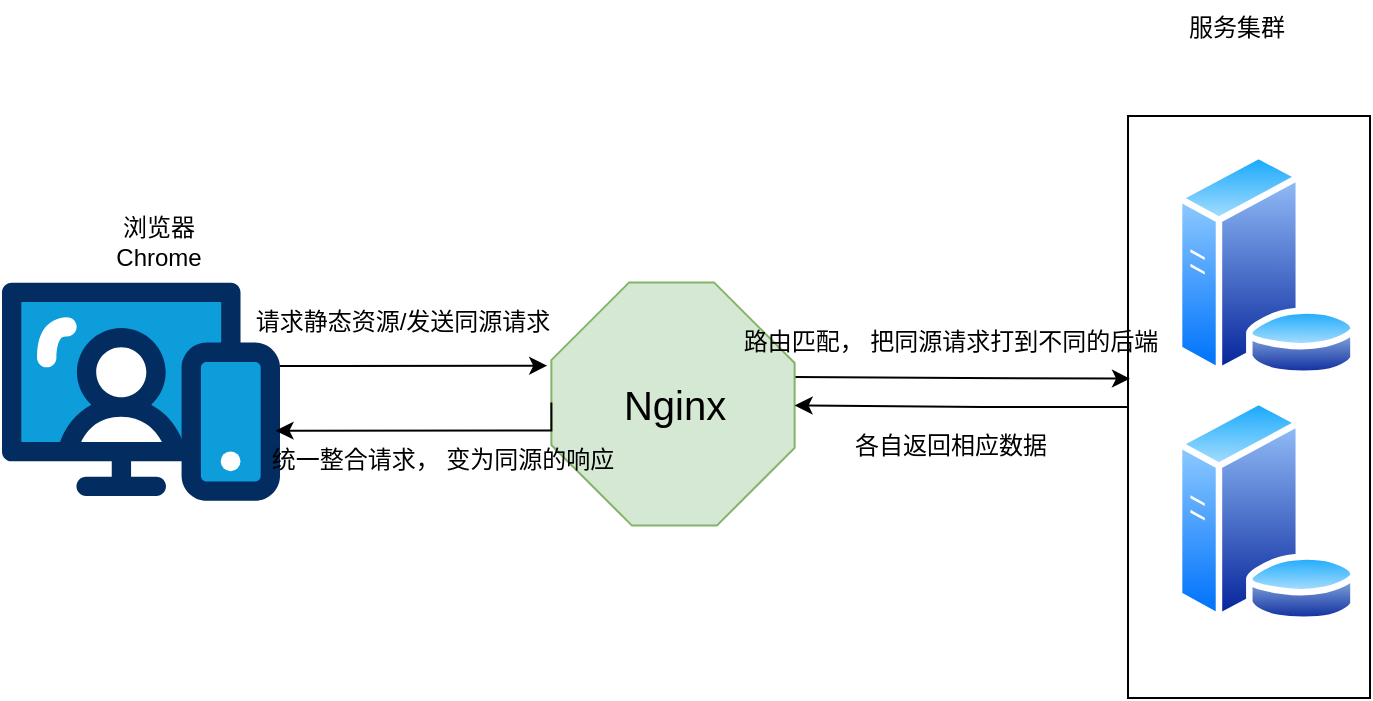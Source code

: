 <mxfile version="26.2.2">
  <diagram name="第 1 页" id="daHZGbg-cNCHT84qt2Ql">
    <mxGraphModel dx="1190" dy="658" grid="0" gridSize="10" guides="1" tooltips="1" connect="1" arrows="1" fold="1" page="1" pageScale="1" pageWidth="827" pageHeight="1169" math="0" shadow="0">
      <root>
        <mxCell id="0" />
        <mxCell id="1" parent="0" />
        <mxCell id="BfeBLqkUjn1L_kAiex8r-1" value="" style="verticalLabelPosition=bottom;aspect=fixed;html=1;shape=mxgraph.salesforce.web;" vertex="1" parent="1">
          <mxGeometry x="47" y="321" width="139" height="109.81" as="geometry" />
        </mxCell>
        <mxCell id="BfeBLqkUjn1L_kAiex8r-11" style="edgeStyle=orthogonalEdgeStyle;rounded=0;orthogonalLoop=1;jettySize=auto;html=1;exitX=0;exitY=0;exitDx=100;exitDy=102.0;exitPerimeter=0;entryX=0;entryY=0.5;entryDx=0;entryDy=0;" edge="1" parent="1">
          <mxGeometry relative="1" as="geometry">
            <mxPoint x="443.311" y="368.537" as="sourcePoint" />
            <mxPoint x="611" y="369.33" as="targetPoint" />
          </mxGeometry>
        </mxCell>
        <mxCell id="BfeBLqkUjn1L_kAiex8r-2" value="" style="whiteSpace=wrap;html=1;shape=mxgraph.basic.octagon2;align=center;verticalAlign=middle;dx=15;rotation=-45;fillColor=#d5e8d4;strokeColor=#82b366;" vertex="1" parent="1">
          <mxGeometry x="325" y="323.5" width="115" height="117" as="geometry" />
        </mxCell>
        <mxCell id="BfeBLqkUjn1L_kAiex8r-3" value="Nginx" style="text;html=1;align=center;verticalAlign=middle;resizable=0;points=[];autosize=1;strokeColor=none;fillColor=none;fontSize=20;" vertex="1" parent="1">
          <mxGeometry x="348" y="364" width="69" height="36" as="geometry" />
        </mxCell>
        <mxCell id="BfeBLqkUjn1L_kAiex8r-4" value="" style="image;aspect=fixed;perimeter=ellipsePerimeter;html=1;align=center;shadow=0;dashed=0;spacingTop=3;image=img/lib/active_directory/database_server.svg;" vertex="1" parent="1">
          <mxGeometry x="633" y="256" width="92.25" height="112.5" as="geometry" />
        </mxCell>
        <mxCell id="BfeBLqkUjn1L_kAiex8r-5" value="浏览器&lt;div&gt;Chrome&lt;/div&gt;" style="text;html=1;align=center;verticalAlign=middle;resizable=0;points=[];autosize=1;strokeColor=none;fillColor=none;" vertex="1" parent="1">
          <mxGeometry x="94.52" y="280" width="61" height="41" as="geometry" />
        </mxCell>
        <mxCell id="BfeBLqkUjn1L_kAiex8r-6" value="服务集群&lt;div&gt;&lt;br&gt;&lt;/div&gt;" style="text;html=1;align=center;verticalAlign=middle;resizable=0;points=[];autosize=1;strokeColor=none;fillColor=none;" vertex="1" parent="1">
          <mxGeometry x="631" y="180" width="66" height="41" as="geometry" />
        </mxCell>
        <mxCell id="BfeBLqkUjn1L_kAiex8r-7" value="" style="image;aspect=fixed;perimeter=ellipsePerimeter;html=1;align=center;shadow=0;dashed=0;spacingTop=3;image=img/lib/active_directory/database_server.svg;" vertex="1" parent="1">
          <mxGeometry x="633" y="379" width="92.25" height="112.5" as="geometry" />
        </mxCell>
        <mxCell id="BfeBLqkUjn1L_kAiex8r-8" value="" style="rounded=0;whiteSpace=wrap;html=1;fillColor=none;" vertex="1" parent="1">
          <mxGeometry x="610" y="238" width="121" height="291" as="geometry" />
        </mxCell>
        <mxCell id="BfeBLqkUjn1L_kAiex8r-13" style="edgeStyle=orthogonalEdgeStyle;rounded=0;orthogonalLoop=1;jettySize=auto;html=1;exitX=0;exitY=0.5;exitDx=0;exitDy=0;entryX=0;entryY=0;entryDx=100;entryDy=102.0;entryPerimeter=0;" edge="1" parent="1" source="BfeBLqkUjn1L_kAiex8r-8" target="BfeBLqkUjn1L_kAiex8r-2">
          <mxGeometry relative="1" as="geometry" />
        </mxCell>
        <mxCell id="BfeBLqkUjn1L_kAiex8r-16" style="edgeStyle=orthogonalEdgeStyle;rounded=0;orthogonalLoop=1;jettySize=auto;html=1;entryX=0.231;entryY=0.004;entryDx=0;entryDy=0;entryPerimeter=0;" edge="1" parent="1" source="BfeBLqkUjn1L_kAiex8r-1" target="BfeBLqkUjn1L_kAiex8r-2">
          <mxGeometry relative="1" as="geometry">
            <Array as="points">
              <mxPoint x="213" y="363" />
              <mxPoint x="213" y="363" />
            </Array>
          </mxGeometry>
        </mxCell>
        <mxCell id="BfeBLqkUjn1L_kAiex8r-17" style="edgeStyle=orthogonalEdgeStyle;rounded=0;orthogonalLoop=1;jettySize=auto;html=1;entryX=0.984;entryY=0.678;entryDx=0;entryDy=0;entryPerimeter=0;exitX=0;exitY=0;exitDx=15;exitDy=15;exitPerimeter=0;" edge="1" parent="1" source="BfeBLqkUjn1L_kAiex8r-2" target="BfeBLqkUjn1L_kAiex8r-1">
          <mxGeometry relative="1" as="geometry">
            <Array as="points">
              <mxPoint x="322" y="395" />
            </Array>
          </mxGeometry>
        </mxCell>
        <mxCell id="BfeBLqkUjn1L_kAiex8r-18" value="请求静态资源/发送同源请求" style="text;html=1;align=center;verticalAlign=middle;resizable=0;points=[];autosize=1;strokeColor=none;fillColor=none;" vertex="1" parent="1">
          <mxGeometry x="164" y="328" width="165" height="26" as="geometry" />
        </mxCell>
        <mxCell id="BfeBLqkUjn1L_kAiex8r-19" value="路由匹配， 把同源请求打到不同的后端" style="text;html=1;align=center;verticalAlign=middle;resizable=0;points=[];autosize=1;strokeColor=none;fillColor=none;" vertex="1" parent="1">
          <mxGeometry x="408" y="338" width="225" height="26" as="geometry" />
        </mxCell>
        <mxCell id="BfeBLqkUjn1L_kAiex8r-20" value="统一整合请求， 变为同源的响应" style="text;html=1;align=center;verticalAlign=middle;resizable=0;points=[];autosize=1;strokeColor=none;fillColor=none;" vertex="1" parent="1">
          <mxGeometry x="172" y="397" width="189" height="26" as="geometry" />
        </mxCell>
        <mxCell id="BfeBLqkUjn1L_kAiex8r-21" value="各自返回相应数据" style="text;html=1;align=center;verticalAlign=middle;resizable=0;points=[];autosize=1;strokeColor=none;fillColor=none;" vertex="1" parent="1">
          <mxGeometry x="463.5" y="390" width="114" height="26" as="geometry" />
        </mxCell>
      </root>
    </mxGraphModel>
  </diagram>
</mxfile>
